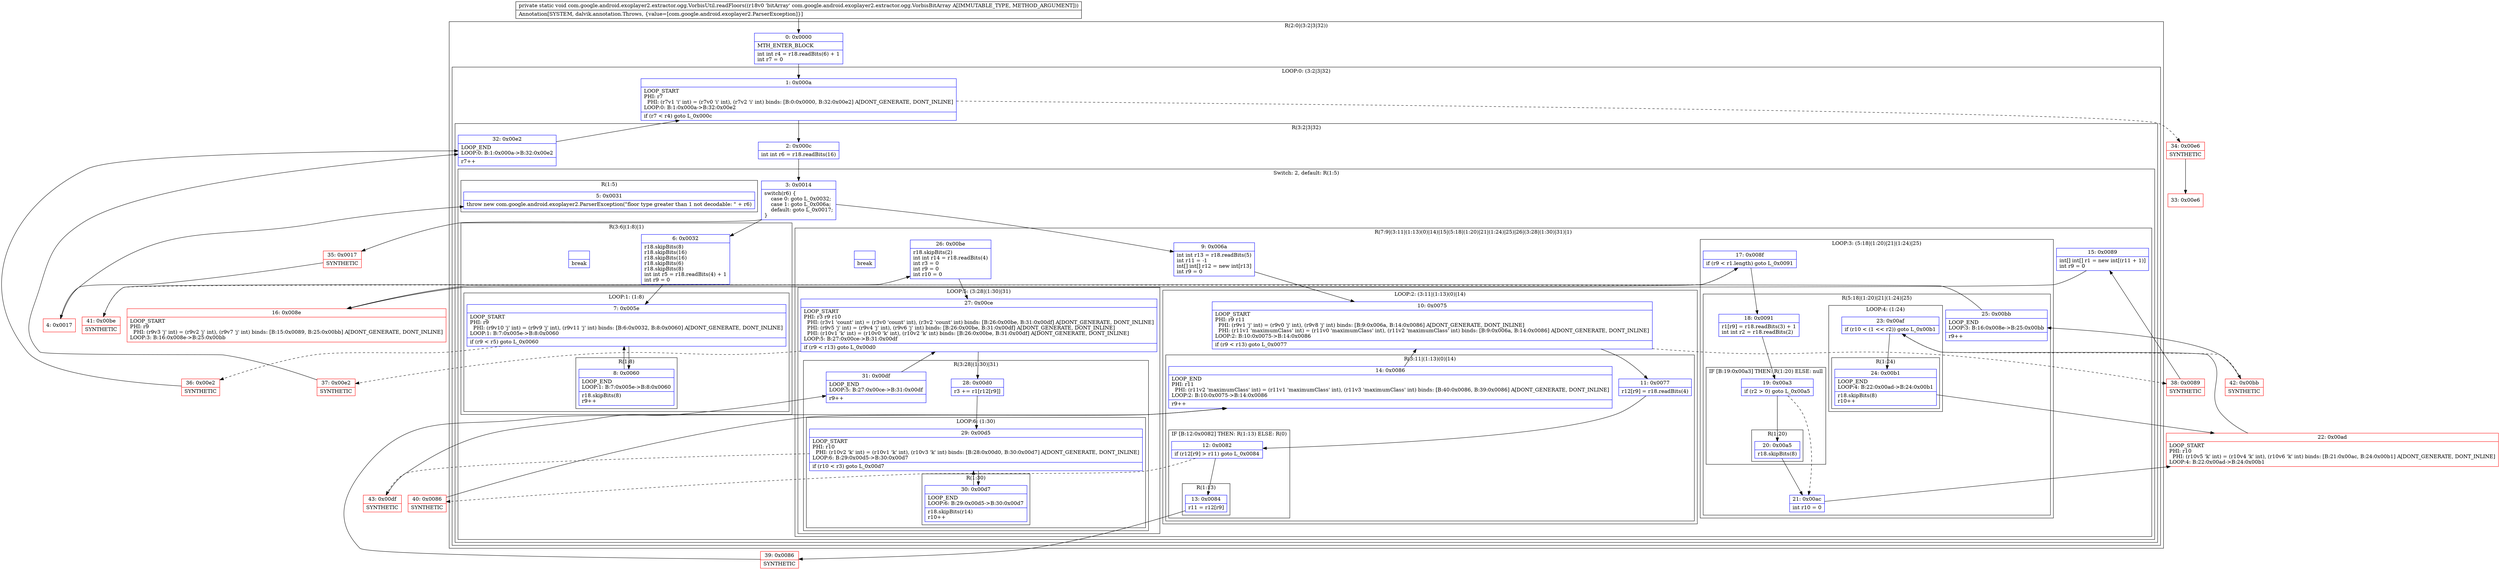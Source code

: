 digraph "CFG forcom.google.android.exoplayer2.extractor.ogg.VorbisUtil.readFloors(Lcom\/google\/android\/exoplayer2\/extractor\/ogg\/VorbisBitArray;)V" {
subgraph cluster_Region_163234280 {
label = "R(2:0|(3:2|3|32))";
node [shape=record,color=blue];
Node_0 [shape=record,label="{0\:\ 0x0000|MTH_ENTER_BLOCK\l|int int r4 = r18.readBits(6) + 1\lint r7 = 0\l}"];
subgraph cluster_LoopRegion_1942790708 {
label = "LOOP:0: (3:2|3|32)";
node [shape=record,color=blue];
Node_1 [shape=record,label="{1\:\ 0x000a|LOOP_START\lPHI: r7 \l  PHI: (r7v1 'i' int) = (r7v0 'i' int), (r7v2 'i' int) binds: [B:0:0x0000, B:32:0x00e2] A[DONT_GENERATE, DONT_INLINE]\lLOOP:0: B:1:0x000a\-\>B:32:0x00e2\l|if (r7 \< r4) goto L_0x000c\l}"];
subgraph cluster_Region_84183743 {
label = "R(3:2|3|32)";
node [shape=record,color=blue];
Node_2 [shape=record,label="{2\:\ 0x000c|int int r6 = r18.readBits(16)\l}"];
subgraph cluster_SwitchRegion_2054726332 {
label = "Switch: 2, default: R(1:5)";
node [shape=record,color=blue];
Node_3 [shape=record,label="{3\:\ 0x0014|switch(r6) \{\l    case 0: goto L_0x0032;\l    case 1: goto L_0x006a;\l    default: goto L_0x0017;\l\}\l}"];
subgraph cluster_Region_1388385477 {
label = "R(3:6|(1:8)|1)";
node [shape=record,color=blue];
Node_6 [shape=record,label="{6\:\ 0x0032|r18.skipBits(8)\lr18.skipBits(16)\lr18.skipBits(16)\lr18.skipBits(6)\lr18.skipBits(8)\lint int r5 = r18.readBits(4) + 1\lint r9 = 0\l}"];
subgraph cluster_LoopRegion_1230612476 {
label = "LOOP:1: (1:8)";
node [shape=record,color=blue];
Node_7 [shape=record,label="{7\:\ 0x005e|LOOP_START\lPHI: r9 \l  PHI: (r9v10 'j' int) = (r9v9 'j' int), (r9v11 'j' int) binds: [B:6:0x0032, B:8:0x0060] A[DONT_GENERATE, DONT_INLINE]\lLOOP:1: B:7:0x005e\-\>B:8:0x0060\l|if (r9 \< r5) goto L_0x0060\l}"];
subgraph cluster_Region_992279163 {
label = "R(1:8)";
node [shape=record,color=blue];
Node_8 [shape=record,label="{8\:\ 0x0060|LOOP_END\lLOOP:1: B:7:0x005e\-\>B:8:0x0060\l|r18.skipBits(8)\lr9++\l}"];
}
}
Node_InsnContainer_581713403 [shape=record,label="{|break\l}"];
}
subgraph cluster_Region_869880334 {
label = "R(7:9|(3:11|(1:13)(0)|14)|15|(5:18|(1:20)|21|(1:24)|25)|26|(3:28|(1:30)|31)|1)";
node [shape=record,color=blue];
Node_9 [shape=record,label="{9\:\ 0x006a|int int r13 = r18.readBits(5)\lint r11 = \-1\lint[] int[] r12 = new int[r13]\lint r9 = 0\l}"];
subgraph cluster_LoopRegion_313092024 {
label = "LOOP:2: (3:11|(1:13)(0)|14)";
node [shape=record,color=blue];
Node_10 [shape=record,label="{10\:\ 0x0075|LOOP_START\lPHI: r9 r11 \l  PHI: (r9v1 'j' int) = (r9v0 'j' int), (r9v8 'j' int) binds: [B:9:0x006a, B:14:0x0086] A[DONT_GENERATE, DONT_INLINE]\l  PHI: (r11v1 'maximumClass' int) = (r11v0 'maximumClass' int), (r11v2 'maximumClass' int) binds: [B:9:0x006a, B:14:0x0086] A[DONT_GENERATE, DONT_INLINE]\lLOOP:2: B:10:0x0075\-\>B:14:0x0086\l|if (r9 \< r13) goto L_0x0077\l}"];
subgraph cluster_Region_1021943674 {
label = "R(3:11|(1:13)(0)|14)";
node [shape=record,color=blue];
Node_11 [shape=record,label="{11\:\ 0x0077|r12[r9] = r18.readBits(4)\l}"];
subgraph cluster_IfRegion_1705287889 {
label = "IF [B:12:0x0082] THEN: R(1:13) ELSE: R(0)";
node [shape=record,color=blue];
Node_12 [shape=record,label="{12\:\ 0x0082|if (r12[r9] \> r11) goto L_0x0084\l}"];
subgraph cluster_Region_479512687 {
label = "R(1:13)";
node [shape=record,color=blue];
Node_13 [shape=record,label="{13\:\ 0x0084|r11 = r12[r9]\l}"];
}
subgraph cluster_Region_1476777527 {
label = "R(0)";
node [shape=record,color=blue];
}
}
Node_14 [shape=record,label="{14\:\ 0x0086|LOOP_END\lPHI: r11 \l  PHI: (r11v2 'maximumClass' int) = (r11v1 'maximumClass' int), (r11v3 'maximumClass' int) binds: [B:40:0x0086, B:39:0x0086] A[DONT_GENERATE, DONT_INLINE]\lLOOP:2: B:10:0x0075\-\>B:14:0x0086\l|r9++\l}"];
}
}
Node_15 [shape=record,label="{15\:\ 0x0089|int[] int[] r1 = new int[(r11 + 1)]\lint r9 = 0\l}"];
subgraph cluster_LoopRegion_1910017951 {
label = "LOOP:3: (5:18|(1:20)|21|(1:24)|25)";
node [shape=record,color=blue];
Node_17 [shape=record,label="{17\:\ 0x008f|if (r9 \< r1.length) goto L_0x0091\l}"];
subgraph cluster_Region_825891677 {
label = "R(5:18|(1:20)|21|(1:24)|25)";
node [shape=record,color=blue];
Node_18 [shape=record,label="{18\:\ 0x0091|r1[r9] = r18.readBits(3) + 1\lint int r2 = r18.readBits(2)\l}"];
subgraph cluster_IfRegion_269578827 {
label = "IF [B:19:0x00a3] THEN: R(1:20) ELSE: null";
node [shape=record,color=blue];
Node_19 [shape=record,label="{19\:\ 0x00a3|if (r2 \> 0) goto L_0x00a5\l}"];
subgraph cluster_Region_930720295 {
label = "R(1:20)";
node [shape=record,color=blue];
Node_20 [shape=record,label="{20\:\ 0x00a5|r18.skipBits(8)\l}"];
}
}
Node_21 [shape=record,label="{21\:\ 0x00ac|int r10 = 0\l}"];
subgraph cluster_LoopRegion_1905292263 {
label = "LOOP:4: (1:24)";
node [shape=record,color=blue];
Node_23 [shape=record,label="{23\:\ 0x00af|if (r10 \< (1 \<\< r2)) goto L_0x00b1\l}"];
subgraph cluster_Region_1917394866 {
label = "R(1:24)";
node [shape=record,color=blue];
Node_24 [shape=record,label="{24\:\ 0x00b1|LOOP_END\lLOOP:4: B:22:0x00ad\-\>B:24:0x00b1\l|r18.skipBits(8)\lr10++\l}"];
}
}
Node_25 [shape=record,label="{25\:\ 0x00bb|LOOP_END\lLOOP:3: B:16:0x008e\-\>B:25:0x00bb\l|r9++\l}"];
}
}
Node_26 [shape=record,label="{26\:\ 0x00be|r18.skipBits(2)\lint int r14 = r18.readBits(4)\lint r3 = 0\lint r9 = 0\lint r10 = 0\l}"];
subgraph cluster_LoopRegion_763058707 {
label = "LOOP:5: (3:28|(1:30)|31)";
node [shape=record,color=blue];
Node_27 [shape=record,label="{27\:\ 0x00ce|LOOP_START\lPHI: r3 r9 r10 \l  PHI: (r3v1 'count' int) = (r3v0 'count' int), (r3v2 'count' int) binds: [B:26:0x00be, B:31:0x00df] A[DONT_GENERATE, DONT_INLINE]\l  PHI: (r9v5 'j' int) = (r9v4 'j' int), (r9v6 'j' int) binds: [B:26:0x00be, B:31:0x00df] A[DONT_GENERATE, DONT_INLINE]\l  PHI: (r10v1 'k' int) = (r10v0 'k' int), (r10v2 'k' int) binds: [B:26:0x00be, B:31:0x00df] A[DONT_GENERATE, DONT_INLINE]\lLOOP:5: B:27:0x00ce\-\>B:31:0x00df\l|if (r9 \< r13) goto L_0x00d0\l}"];
subgraph cluster_Region_1270210870 {
label = "R(3:28|(1:30)|31)";
node [shape=record,color=blue];
Node_28 [shape=record,label="{28\:\ 0x00d0|r3 += r1[r12[r9]]\l}"];
subgraph cluster_LoopRegion_629191955 {
label = "LOOP:6: (1:30)";
node [shape=record,color=blue];
Node_29 [shape=record,label="{29\:\ 0x00d5|LOOP_START\lPHI: r10 \l  PHI: (r10v2 'k' int) = (r10v1 'k' int), (r10v3 'k' int) binds: [B:28:0x00d0, B:30:0x00d7] A[DONT_GENERATE, DONT_INLINE]\lLOOP:6: B:29:0x00d5\-\>B:30:0x00d7\l|if (r10 \< r3) goto L_0x00d7\l}"];
subgraph cluster_Region_1104695375 {
label = "R(1:30)";
node [shape=record,color=blue];
Node_30 [shape=record,label="{30\:\ 0x00d7|LOOP_END\lLOOP:6: B:29:0x00d5\-\>B:30:0x00d7\l|r18.skipBits(r14)\lr10++\l}"];
}
}
Node_31 [shape=record,label="{31\:\ 0x00df|LOOP_END\lLOOP:5: B:27:0x00ce\-\>B:31:0x00df\l|r9++\l}"];
}
}
Node_InsnContainer_183311449 [shape=record,label="{|break\l}"];
}
subgraph cluster_Region_621975962 {
label = "R(1:5)";
node [shape=record,color=blue];
Node_5 [shape=record,label="{5\:\ 0x0031|throw new com.google.android.exoplayer2.ParserException(\"floor type greater than 1 not decodable: \" + r6)\l}"];
}
}
Node_32 [shape=record,label="{32\:\ 0x00e2|LOOP_END\lLOOP:0: B:1:0x000a\-\>B:32:0x00e2\l|r7++\l}"];
}
}
}
Node_4 [shape=record,color=red,label="{4\:\ 0x0017}"];
Node_16 [shape=record,color=red,label="{16\:\ 0x008e|LOOP_START\lPHI: r9 \l  PHI: (r9v3 'j' int) = (r9v2 'j' int), (r9v7 'j' int) binds: [B:15:0x0089, B:25:0x00bb] A[DONT_GENERATE, DONT_INLINE]\lLOOP:3: B:16:0x008e\-\>B:25:0x00bb\l}"];
Node_22 [shape=record,color=red,label="{22\:\ 0x00ad|LOOP_START\lPHI: r10 \l  PHI: (r10v5 'k' int) = (r10v4 'k' int), (r10v6 'k' int) binds: [B:21:0x00ac, B:24:0x00b1] A[DONT_GENERATE, DONT_INLINE]\lLOOP:4: B:22:0x00ad\-\>B:24:0x00b1\l}"];
Node_33 [shape=record,color=red,label="{33\:\ 0x00e6}"];
Node_34 [shape=record,color=red,label="{34\:\ 0x00e6|SYNTHETIC\l}"];
Node_35 [shape=record,color=red,label="{35\:\ 0x0017|SYNTHETIC\l}"];
Node_36 [shape=record,color=red,label="{36\:\ 0x00e2|SYNTHETIC\l}"];
Node_37 [shape=record,color=red,label="{37\:\ 0x00e2|SYNTHETIC\l}"];
Node_38 [shape=record,color=red,label="{38\:\ 0x0089|SYNTHETIC\l}"];
Node_39 [shape=record,color=red,label="{39\:\ 0x0086|SYNTHETIC\l}"];
Node_40 [shape=record,color=red,label="{40\:\ 0x0086|SYNTHETIC\l}"];
Node_41 [shape=record,color=red,label="{41\:\ 0x00be|SYNTHETIC\l}"];
Node_42 [shape=record,color=red,label="{42\:\ 0x00bb|SYNTHETIC\l}"];
Node_43 [shape=record,color=red,label="{43\:\ 0x00df|SYNTHETIC\l}"];
MethodNode[shape=record,label="{private static void com.google.android.exoplayer2.extractor.ogg.VorbisUtil.readFloors((r18v0 'bitArray' com.google.android.exoplayer2.extractor.ogg.VorbisBitArray A[IMMUTABLE_TYPE, METHOD_ARGUMENT]))  | Annotation[SYSTEM, dalvik.annotation.Throws, \{value=[com.google.android.exoplayer2.ParserException]\}]\l}"];
MethodNode -> Node_0;
Node_0 -> Node_1;
Node_1 -> Node_2;
Node_1 -> Node_34[style=dashed];
Node_2 -> Node_3;
Node_3 -> Node_6;
Node_3 -> Node_9;
Node_3 -> Node_35;
Node_6 -> Node_7;
Node_7 -> Node_8;
Node_7 -> Node_36[style=dashed];
Node_8 -> Node_7;
Node_9 -> Node_10;
Node_10 -> Node_11;
Node_10 -> Node_38[style=dashed];
Node_11 -> Node_12;
Node_12 -> Node_13;
Node_12 -> Node_40[style=dashed];
Node_13 -> Node_39;
Node_14 -> Node_10;
Node_15 -> Node_16;
Node_17 -> Node_18;
Node_17 -> Node_41[style=dashed];
Node_18 -> Node_19;
Node_19 -> Node_20;
Node_19 -> Node_21[style=dashed];
Node_20 -> Node_21;
Node_21 -> Node_22;
Node_23 -> Node_24;
Node_23 -> Node_42[style=dashed];
Node_24 -> Node_22;
Node_25 -> Node_16;
Node_26 -> Node_27;
Node_27 -> Node_28;
Node_27 -> Node_37[style=dashed];
Node_28 -> Node_29;
Node_29 -> Node_30;
Node_29 -> Node_43[style=dashed];
Node_30 -> Node_29;
Node_31 -> Node_27;
Node_32 -> Node_1;
Node_4 -> Node_5;
Node_16 -> Node_17;
Node_22 -> Node_23;
Node_34 -> Node_33;
Node_35 -> Node_4;
Node_36 -> Node_32;
Node_37 -> Node_32;
Node_38 -> Node_15;
Node_39 -> Node_14;
Node_40 -> Node_14;
Node_41 -> Node_26;
Node_42 -> Node_25;
Node_43 -> Node_31;
}

